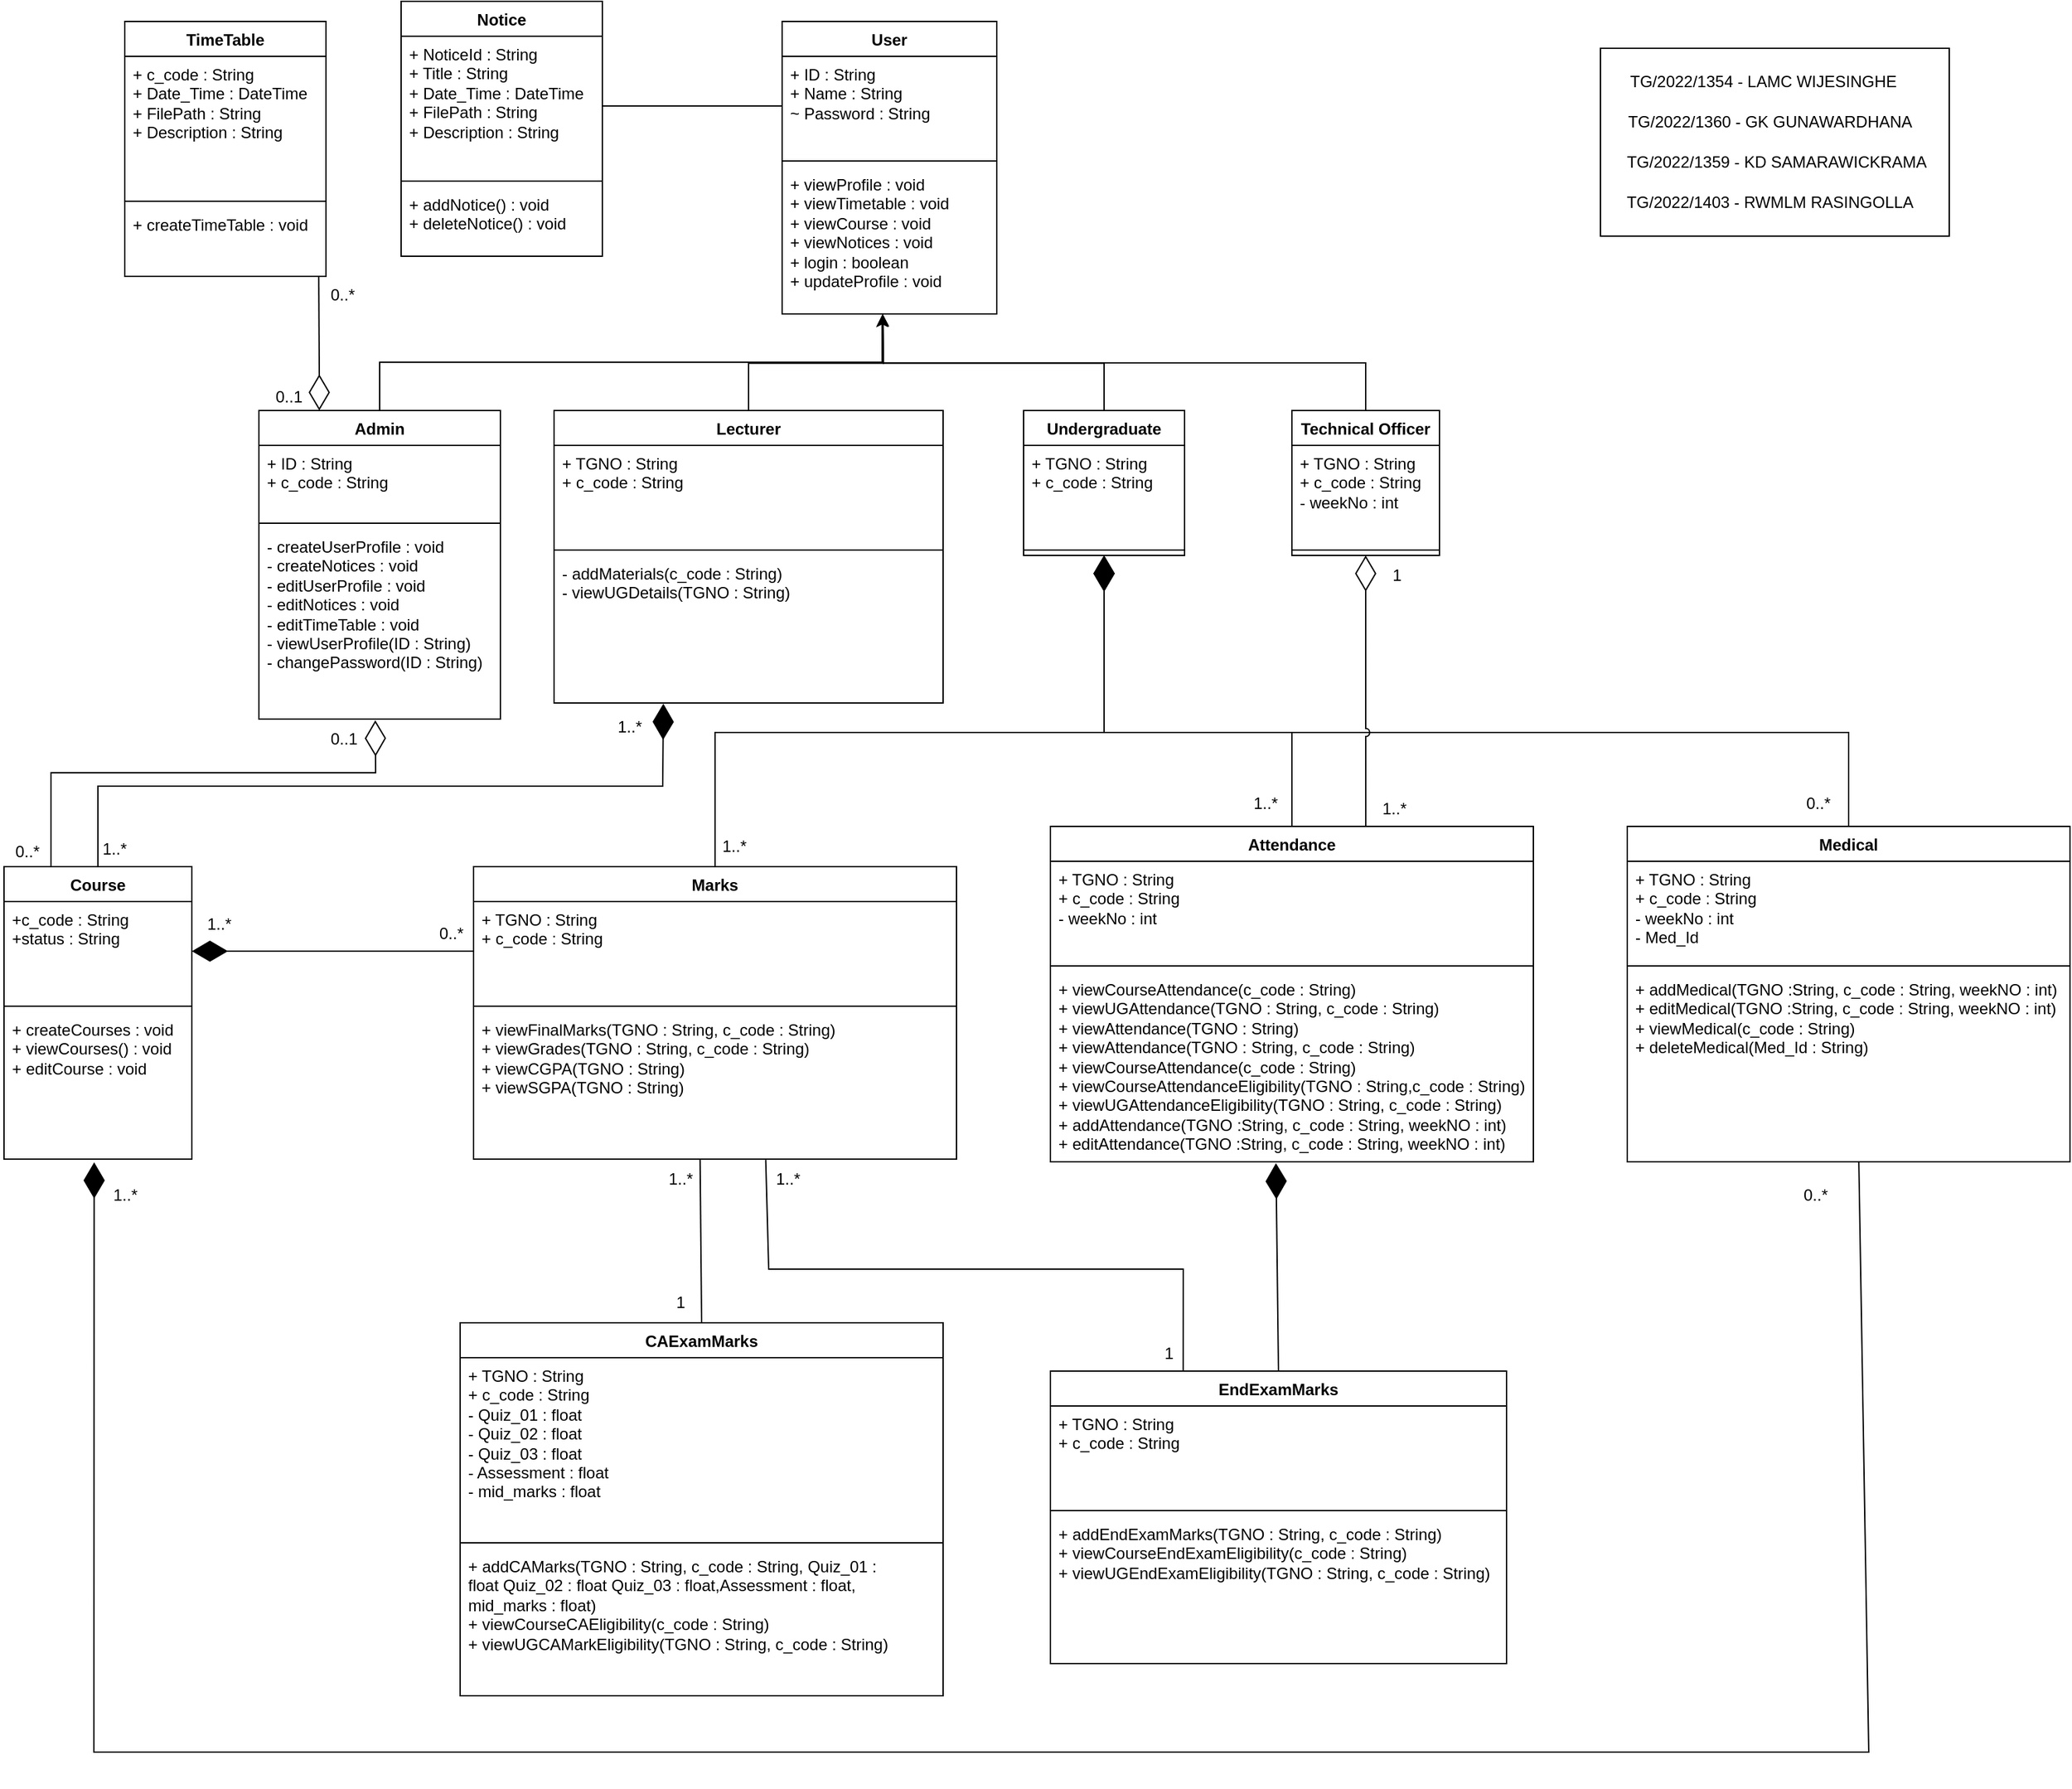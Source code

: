 <mxfile version="26.1.1">
  <diagram name="Page-1" id="x5zpQDoYuSoOzYtlfWMs">
    <mxGraphModel dx="3170" dy="2478" grid="1" gridSize="10" guides="1" tooltips="1" connect="1" arrows="1" fold="1" page="1" pageScale="1" pageWidth="850" pageHeight="1100" math="0" shadow="0">
      <root>
        <mxCell id="0" />
        <mxCell id="1" parent="0" />
        <mxCell id="-zvJJI0u3e5CJdbClVFZ-1" value="User" style="swimlane;fontStyle=1;align=center;verticalAlign=top;childLayout=stackLayout;horizontal=1;startSize=26;horizontalStack=0;resizeParent=1;resizeParentMax=0;resizeLast=0;collapsible=1;marginBottom=0;whiteSpace=wrap;html=1;" parent="1" vertex="1">
          <mxGeometry x="650" y="-10" width="160" height="218" as="geometry" />
        </mxCell>
        <mxCell id="-zvJJI0u3e5CJdbClVFZ-2" value="+ ID : String&lt;br&gt;+ Name : String&lt;div&gt;~ Password : String&lt;/div&gt;" style="text;strokeColor=none;fillColor=none;align=left;verticalAlign=top;spacingLeft=4;spacingRight=4;overflow=hidden;rotatable=0;points=[[0,0.5],[1,0.5]];portConstraint=eastwest;whiteSpace=wrap;html=1;" parent="-zvJJI0u3e5CJdbClVFZ-1" vertex="1">
          <mxGeometry y="26" width="160" height="74" as="geometry" />
        </mxCell>
        <mxCell id="-zvJJI0u3e5CJdbClVFZ-3" value="" style="line;strokeWidth=1;fillColor=none;align=left;verticalAlign=middle;spacingTop=-1;spacingLeft=3;spacingRight=3;rotatable=0;labelPosition=right;points=[];portConstraint=eastwest;strokeColor=inherit;" parent="-zvJJI0u3e5CJdbClVFZ-1" vertex="1">
          <mxGeometry y="100" width="160" height="8" as="geometry" />
        </mxCell>
        <mxCell id="-zvJJI0u3e5CJdbClVFZ-4" value="+ viewProfile : void&lt;div&gt;+ viewTimetable : void&lt;/div&gt;&lt;div&gt;+ viewCourse : void&lt;/div&gt;&lt;div&gt;+ viewNotices : void&lt;/div&gt;&lt;div&gt;+ login : boolean&lt;/div&gt;&lt;div&gt;+&amp;nbsp;&lt;span style=&quot;background-color: transparent; color: light-dark(rgb(0, 0, 0), rgb(255, 255, 255));&quot;&gt;updateProfile : void&lt;/span&gt;&lt;/div&gt;" style="text;strokeColor=none;fillColor=none;align=left;verticalAlign=top;spacingLeft=4;spacingRight=4;overflow=hidden;rotatable=0;points=[[0,0.5],[1,0.5]];portConstraint=eastwest;whiteSpace=wrap;html=1;" parent="-zvJJI0u3e5CJdbClVFZ-1" vertex="1">
          <mxGeometry y="108" width="160" height="110" as="geometry" />
        </mxCell>
        <mxCell id="-zvJJI0u3e5CJdbClVFZ-5" value="Lecturer" style="swimlane;fontStyle=1;align=center;verticalAlign=top;childLayout=stackLayout;horizontal=1;startSize=26;horizontalStack=0;resizeParent=1;resizeParentMax=0;resizeLast=0;collapsible=1;marginBottom=0;whiteSpace=wrap;html=1;" parent="1" vertex="1">
          <mxGeometry x="480" y="280" width="290" height="218" as="geometry">
            <mxRectangle x="520" y="280" width="80" height="30" as="alternateBounds" />
          </mxGeometry>
        </mxCell>
        <mxCell id="-zvJJI0u3e5CJdbClVFZ-6" value="+ TGNO : String&lt;div&gt;+ c_code : String&lt;/div&gt;" style="text;strokeColor=none;fillColor=none;align=left;verticalAlign=top;spacingLeft=4;spacingRight=4;overflow=hidden;rotatable=0;points=[[0,0.5],[1,0.5]];portConstraint=eastwest;whiteSpace=wrap;html=1;" parent="-zvJJI0u3e5CJdbClVFZ-5" vertex="1">
          <mxGeometry y="26" width="290" height="74" as="geometry" />
        </mxCell>
        <mxCell id="-zvJJI0u3e5CJdbClVFZ-7" value="" style="line;strokeWidth=1;fillColor=none;align=left;verticalAlign=middle;spacingTop=-1;spacingLeft=3;spacingRight=3;rotatable=0;labelPosition=right;points=[];portConstraint=eastwest;strokeColor=inherit;" parent="-zvJJI0u3e5CJdbClVFZ-5" vertex="1">
          <mxGeometry y="100" width="290" height="8" as="geometry" />
        </mxCell>
        <mxCell id="-zvJJI0u3e5CJdbClVFZ-8" value="&lt;div&gt;- addMaterials(c_code : String)&lt;/div&gt;&lt;div&gt;- viewUGDetails(TGNO : String)&lt;/div&gt;" style="text;strokeColor=none;fillColor=none;align=left;verticalAlign=top;spacingLeft=4;spacingRight=4;overflow=hidden;rotatable=0;points=[[0,0.5],[1,0.5]];portConstraint=eastwest;whiteSpace=wrap;html=1;" parent="-zvJJI0u3e5CJdbClVFZ-5" vertex="1">
          <mxGeometry y="108" width="290" height="110" as="geometry" />
        </mxCell>
        <mxCell id="-zvJJI0u3e5CJdbClVFZ-13" value="Admin" style="swimlane;fontStyle=1;align=center;verticalAlign=top;childLayout=stackLayout;horizontal=1;startSize=26;horizontalStack=0;resizeParent=1;resizeParentMax=0;resizeLast=0;collapsible=1;marginBottom=0;whiteSpace=wrap;html=1;" parent="1" vertex="1">
          <mxGeometry x="260" y="280" width="180" height="230" as="geometry" />
        </mxCell>
        <mxCell id="-zvJJI0u3e5CJdbClVFZ-14" value="+ ID : String&lt;div&gt;+ c_code : String&lt;/div&gt;" style="text;strokeColor=none;fillColor=none;align=left;verticalAlign=top;spacingLeft=4;spacingRight=4;overflow=hidden;rotatable=0;points=[[0,0.5],[1,0.5]];portConstraint=eastwest;whiteSpace=wrap;html=1;" parent="-zvJJI0u3e5CJdbClVFZ-13" vertex="1">
          <mxGeometry y="26" width="180" height="54" as="geometry" />
        </mxCell>
        <mxCell id="-zvJJI0u3e5CJdbClVFZ-15" value="" style="line;strokeWidth=1;fillColor=none;align=left;verticalAlign=middle;spacingTop=-1;spacingLeft=3;spacingRight=3;rotatable=0;labelPosition=right;points=[];portConstraint=eastwest;strokeColor=inherit;" parent="-zvJJI0u3e5CJdbClVFZ-13" vertex="1">
          <mxGeometry y="80" width="180" height="8" as="geometry" />
        </mxCell>
        <mxCell id="-zvJJI0u3e5CJdbClVFZ-16" value="- createUserProfile : void&lt;div&gt;- createNotices : void&lt;/div&gt;&lt;div&gt;- editUserProfile : void&lt;/div&gt;&lt;div&gt;- editNotices : void&lt;/div&gt;&lt;div&gt;- editTimeTable : void&lt;/div&gt;&lt;div&gt;- viewUserProfile(ID : String)&lt;/div&gt;&lt;div&gt;- changePassword(ID : String)&lt;/div&gt;" style="text;strokeColor=none;fillColor=none;align=left;verticalAlign=top;spacingLeft=4;spacingRight=4;overflow=hidden;rotatable=0;points=[[0,0.5],[1,0.5]];portConstraint=eastwest;whiteSpace=wrap;html=1;" parent="-zvJJI0u3e5CJdbClVFZ-13" vertex="1">
          <mxGeometry y="88" width="180" height="142" as="geometry" />
        </mxCell>
        <mxCell id="-zvJJI0u3e5CJdbClVFZ-18" value="Undergraduate" style="swimlane;fontStyle=1;align=center;verticalAlign=top;childLayout=stackLayout;horizontal=1;startSize=26;horizontalStack=0;resizeParent=1;resizeParentMax=0;resizeLast=0;collapsible=1;marginBottom=0;whiteSpace=wrap;html=1;" parent="1" vertex="1">
          <mxGeometry x="830" y="280" width="120" height="108" as="geometry">
            <mxRectangle x="520" y="280" width="80" height="30" as="alternateBounds" />
          </mxGeometry>
        </mxCell>
        <mxCell id="-zvJJI0u3e5CJdbClVFZ-19" value="+ TGNO : String&lt;div&gt;+ c_code : String&lt;/div&gt;" style="text;strokeColor=none;fillColor=none;align=left;verticalAlign=top;spacingLeft=4;spacingRight=4;overflow=hidden;rotatable=0;points=[[0,0.5],[1,0.5]];portConstraint=eastwest;whiteSpace=wrap;html=1;" parent="-zvJJI0u3e5CJdbClVFZ-18" vertex="1">
          <mxGeometry y="26" width="120" height="74" as="geometry" />
        </mxCell>
        <mxCell id="-zvJJI0u3e5CJdbClVFZ-20" value="" style="line;strokeWidth=1;fillColor=none;align=left;verticalAlign=middle;spacingTop=-1;spacingLeft=3;spacingRight=3;rotatable=0;labelPosition=right;points=[];portConstraint=eastwest;strokeColor=inherit;" parent="-zvJJI0u3e5CJdbClVFZ-18" vertex="1">
          <mxGeometry y="100" width="120" height="8" as="geometry" />
        </mxCell>
        <mxCell id="-zvJJI0u3e5CJdbClVFZ-22" value="Technical Officer" style="swimlane;fontStyle=1;align=center;verticalAlign=top;childLayout=stackLayout;horizontal=1;startSize=26;horizontalStack=0;resizeParent=1;resizeParentMax=0;resizeLast=0;collapsible=1;marginBottom=0;whiteSpace=wrap;html=1;" parent="1" vertex="1">
          <mxGeometry x="1030" y="280" width="110" height="108" as="geometry">
            <mxRectangle x="520" y="280" width="80" height="30" as="alternateBounds" />
          </mxGeometry>
        </mxCell>
        <mxCell id="-zvJJI0u3e5CJdbClVFZ-23" value="+ TGNO : String&lt;div&gt;+ c_code : String&lt;/div&gt;&lt;div&gt;- weekNo : int&lt;/div&gt;" style="text;strokeColor=none;fillColor=none;align=left;verticalAlign=top;spacingLeft=4;spacingRight=4;overflow=hidden;rotatable=0;points=[[0,0.5],[1,0.5]];portConstraint=eastwest;whiteSpace=wrap;html=1;" parent="-zvJJI0u3e5CJdbClVFZ-22" vertex="1">
          <mxGeometry y="26" width="110" height="74" as="geometry" />
        </mxCell>
        <mxCell id="-zvJJI0u3e5CJdbClVFZ-24" value="" style="line;strokeWidth=1;fillColor=none;align=left;verticalAlign=middle;spacingTop=-1;spacingLeft=3;spacingRight=3;rotatable=0;labelPosition=right;points=[];portConstraint=eastwest;strokeColor=inherit;" parent="-zvJJI0u3e5CJdbClVFZ-22" vertex="1">
          <mxGeometry y="100" width="110" height="8" as="geometry" />
        </mxCell>
        <mxCell id="-zvJJI0u3e5CJdbClVFZ-26" value="Attendance" style="swimlane;fontStyle=1;align=center;verticalAlign=top;childLayout=stackLayout;horizontal=1;startSize=26;horizontalStack=0;resizeParent=1;resizeParentMax=0;resizeLast=0;collapsible=1;marginBottom=0;whiteSpace=wrap;html=1;" parent="1" vertex="1">
          <mxGeometry x="850" y="590" width="360" height="250" as="geometry" />
        </mxCell>
        <mxCell id="-zvJJI0u3e5CJdbClVFZ-27" value="+ TGNO : String&lt;div&gt;+ c_code : String&lt;br&gt;- weekNo : int&lt;/div&gt;" style="text;strokeColor=none;fillColor=none;align=left;verticalAlign=top;spacingLeft=4;spacingRight=4;overflow=hidden;rotatable=0;points=[[0,0.5],[1,0.5]];portConstraint=eastwest;whiteSpace=wrap;html=1;" parent="-zvJJI0u3e5CJdbClVFZ-26" vertex="1">
          <mxGeometry y="26" width="360" height="74" as="geometry" />
        </mxCell>
        <mxCell id="-zvJJI0u3e5CJdbClVFZ-28" value="" style="line;strokeWidth=1;fillColor=none;align=left;verticalAlign=middle;spacingTop=-1;spacingLeft=3;spacingRight=3;rotatable=0;labelPosition=right;points=[];portConstraint=eastwest;strokeColor=inherit;" parent="-zvJJI0u3e5CJdbClVFZ-26" vertex="1">
          <mxGeometry y="100" width="360" height="8" as="geometry" />
        </mxCell>
        <mxCell id="-zvJJI0u3e5CJdbClVFZ-29" value="+ viewCourseAttendance(c_code : String)&lt;div&gt;+ viewUGAttendance(TGNO : String, c_code : String)&lt;/div&gt;&lt;div&gt;+ viewAttendance(TGNO : String)&lt;/div&gt;&lt;div&gt;+ viewAttendance(TGNO : String, c_code : String)&lt;/div&gt;&lt;div&gt;+ viewCourseAttendance(c_code : String)&lt;/div&gt;&lt;div&gt;+ viewCourseAttendanceEligibility(TGNO : String,c_code : String)&lt;/div&gt;&lt;div&gt;+ viewUGAttendanceEligibility(TGNO : String, c_code : String)&lt;div&gt;+ addAttendance(TGNO :String, c_code : String, weekNO : int)&lt;/div&gt;&lt;div&gt;+ editAttendance(TGNO :String, c_code : String, weekNO : int)&lt;/div&gt;&lt;/div&gt;" style="text;strokeColor=none;fillColor=none;align=left;verticalAlign=top;spacingLeft=4;spacingRight=4;overflow=hidden;rotatable=0;points=[[0,0.5],[1,0.5]];portConstraint=eastwest;whiteSpace=wrap;html=1;" parent="-zvJJI0u3e5CJdbClVFZ-26" vertex="1">
          <mxGeometry y="108" width="360" height="142" as="geometry" />
        </mxCell>
        <mxCell id="-zvJJI0u3e5CJdbClVFZ-30" value="Marks" style="swimlane;fontStyle=1;align=center;verticalAlign=top;childLayout=stackLayout;horizontal=1;startSize=26;horizontalStack=0;resizeParent=1;resizeParentMax=0;resizeLast=0;collapsible=1;marginBottom=0;whiteSpace=wrap;html=1;" parent="1" vertex="1">
          <mxGeometry x="420" y="620" width="360" height="218" as="geometry" />
        </mxCell>
        <mxCell id="-zvJJI0u3e5CJdbClVFZ-31" value="+ TGNO : String&lt;div&gt;+ c_code : String&lt;/div&gt;" style="text;strokeColor=none;fillColor=none;align=left;verticalAlign=top;spacingLeft=4;spacingRight=4;overflow=hidden;rotatable=0;points=[[0,0.5],[1,0.5]];portConstraint=eastwest;whiteSpace=wrap;html=1;" parent="-zvJJI0u3e5CJdbClVFZ-30" vertex="1">
          <mxGeometry y="26" width="360" height="74" as="geometry" />
        </mxCell>
        <mxCell id="-zvJJI0u3e5CJdbClVFZ-32" value="" style="line;strokeWidth=1;fillColor=none;align=left;verticalAlign=middle;spacingTop=-1;spacingLeft=3;spacingRight=3;rotatable=0;labelPosition=right;points=[];portConstraint=eastwest;strokeColor=inherit;" parent="-zvJJI0u3e5CJdbClVFZ-30" vertex="1">
          <mxGeometry y="100" width="360" height="8" as="geometry" />
        </mxCell>
        <mxCell id="-zvJJI0u3e5CJdbClVFZ-33" value="+ viewFinalMarks(TGNO : String, c_code : String)&lt;br&gt;+ viewGrades(TGNO : String, c_code : String)&lt;div&gt;+ viewCGPA(&lt;span style=&quot;background-color: transparent; color: light-dark(rgb(0, 0, 0), rgb(255, 255, 255));&quot;&gt;TGNO : String&lt;/span&gt;&lt;span style=&quot;background-color: transparent; color: light-dark(rgb(0, 0, 0), rgb(255, 255, 255));&quot;&gt;)&lt;/span&gt;&lt;/div&gt;&lt;div&gt;+ viewSGPA(&lt;span style=&quot;background-color: transparent; color: light-dark(rgb(0, 0, 0), rgb(255, 255, 255));&quot;&gt;TGNO : String&lt;/span&gt;&lt;span style=&quot;background-color: transparent; color: light-dark(rgb(0, 0, 0), rgb(255, 255, 255));&quot;&gt;)&lt;/span&gt;&lt;/div&gt;" style="text;strokeColor=none;fillColor=none;align=left;verticalAlign=top;spacingLeft=4;spacingRight=4;overflow=hidden;rotatable=0;points=[[0,0.5],[1,0.5]];portConstraint=eastwest;whiteSpace=wrap;html=1;" parent="-zvJJI0u3e5CJdbClVFZ-30" vertex="1">
          <mxGeometry y="108" width="360" height="110" as="geometry" />
        </mxCell>
        <mxCell id="-zvJJI0u3e5CJdbClVFZ-34" value="Course" style="swimlane;fontStyle=1;align=center;verticalAlign=top;childLayout=stackLayout;horizontal=1;startSize=26;horizontalStack=0;resizeParent=1;resizeParentMax=0;resizeLast=0;collapsible=1;marginBottom=0;whiteSpace=wrap;html=1;" parent="1" vertex="1">
          <mxGeometry x="70" y="620" width="140" height="218" as="geometry" />
        </mxCell>
        <mxCell id="-zvJJI0u3e5CJdbClVFZ-35" value="+c_code : String&lt;div&gt;+status : String&lt;/div&gt;" style="text;strokeColor=none;fillColor=none;align=left;verticalAlign=top;spacingLeft=4;spacingRight=4;overflow=hidden;rotatable=0;points=[[0,0.5],[1,0.5]];portConstraint=eastwest;whiteSpace=wrap;html=1;" parent="-zvJJI0u3e5CJdbClVFZ-34" vertex="1">
          <mxGeometry y="26" width="140" height="74" as="geometry" />
        </mxCell>
        <mxCell id="-zvJJI0u3e5CJdbClVFZ-36" value="" style="line;strokeWidth=1;fillColor=none;align=left;verticalAlign=middle;spacingTop=-1;spacingLeft=3;spacingRight=3;rotatable=0;labelPosition=right;points=[];portConstraint=eastwest;strokeColor=inherit;" parent="-zvJJI0u3e5CJdbClVFZ-34" vertex="1">
          <mxGeometry y="100" width="140" height="8" as="geometry" />
        </mxCell>
        <mxCell id="-zvJJI0u3e5CJdbClVFZ-37" value="+ createCourses : void&lt;br&gt;+ viewCourses() : void&lt;div&gt;+ editCourse : void&lt;/div&gt;" style="text;strokeColor=none;fillColor=none;align=left;verticalAlign=top;spacingLeft=4;spacingRight=4;overflow=hidden;rotatable=0;points=[[0,0.5],[1,0.5]];portConstraint=eastwest;whiteSpace=wrap;html=1;" parent="-zvJJI0u3e5CJdbClVFZ-34" vertex="1">
          <mxGeometry y="108" width="140" height="110" as="geometry" />
        </mxCell>
        <mxCell id="qeKuZ22pvRdagsNJLJg8-2" value="Medical" style="swimlane;fontStyle=1;align=center;verticalAlign=top;childLayout=stackLayout;horizontal=1;startSize=26;horizontalStack=0;resizeParent=1;resizeParentMax=0;resizeLast=0;collapsible=1;marginBottom=0;whiteSpace=wrap;html=1;" parent="1" vertex="1">
          <mxGeometry x="1280" y="590" width="330" height="250" as="geometry" />
        </mxCell>
        <mxCell id="qeKuZ22pvRdagsNJLJg8-3" value="+ TGNO : String&lt;div&gt;+ c_code : String&lt;/div&gt;&lt;div&gt;- weekNo : int&lt;br&gt;- Med_Id&lt;/div&gt;" style="text;strokeColor=none;fillColor=none;align=left;verticalAlign=top;spacingLeft=4;spacingRight=4;overflow=hidden;rotatable=0;points=[[0,0.5],[1,0.5]];portConstraint=eastwest;whiteSpace=wrap;html=1;" parent="qeKuZ22pvRdagsNJLJg8-2" vertex="1">
          <mxGeometry y="26" width="330" height="74" as="geometry" />
        </mxCell>
        <mxCell id="qeKuZ22pvRdagsNJLJg8-4" value="" style="line;strokeWidth=1;fillColor=none;align=left;verticalAlign=middle;spacingTop=-1;spacingLeft=3;spacingRight=3;rotatable=0;labelPosition=right;points=[];portConstraint=eastwest;strokeColor=inherit;" parent="qeKuZ22pvRdagsNJLJg8-2" vertex="1">
          <mxGeometry y="100" width="330" height="8" as="geometry" />
        </mxCell>
        <mxCell id="qeKuZ22pvRdagsNJLJg8-5" value="+ addMedical(TGNO :String, c_code : String, weekNO : int)&lt;div&gt;+ editMedical(TGNO :String, c_code : String, weekNO : int)&lt;br&gt;+ viewMedical(c_code : String)&lt;br&gt;+ deleteMedical(Med_Id : String)&lt;/div&gt;" style="text;strokeColor=none;fillColor=none;align=left;verticalAlign=top;spacingLeft=4;spacingRight=4;overflow=hidden;rotatable=0;points=[[0,0.5],[1,0.5]];portConstraint=eastwest;whiteSpace=wrap;html=1;" parent="qeKuZ22pvRdagsNJLJg8-2" vertex="1">
          <mxGeometry y="108" width="330" height="142" as="geometry" />
        </mxCell>
        <mxCell id="qeKuZ22pvRdagsNJLJg8-6" value="EndExamMarks" style="swimlane;fontStyle=1;align=center;verticalAlign=top;childLayout=stackLayout;horizontal=1;startSize=26;horizontalStack=0;resizeParent=1;resizeParentMax=0;resizeLast=0;collapsible=1;marginBottom=0;whiteSpace=wrap;html=1;" parent="1" vertex="1">
          <mxGeometry x="850" y="996" width="340" height="218" as="geometry" />
        </mxCell>
        <mxCell id="qeKuZ22pvRdagsNJLJg8-7" value="+ TGNO : String&lt;div&gt;+ c_code : String&lt;/div&gt;" style="text;strokeColor=none;fillColor=none;align=left;verticalAlign=top;spacingLeft=4;spacingRight=4;overflow=hidden;rotatable=0;points=[[0,0.5],[1,0.5]];portConstraint=eastwest;whiteSpace=wrap;html=1;" parent="qeKuZ22pvRdagsNJLJg8-6" vertex="1">
          <mxGeometry y="26" width="340" height="74" as="geometry" />
        </mxCell>
        <mxCell id="qeKuZ22pvRdagsNJLJg8-8" value="" style="line;strokeWidth=1;fillColor=none;align=left;verticalAlign=middle;spacingTop=-1;spacingLeft=3;spacingRight=3;rotatable=0;labelPosition=right;points=[];portConstraint=eastwest;strokeColor=inherit;" parent="qeKuZ22pvRdagsNJLJg8-6" vertex="1">
          <mxGeometry y="100" width="340" height="8" as="geometry" />
        </mxCell>
        <mxCell id="qeKuZ22pvRdagsNJLJg8-9" value="&lt;div&gt;+ addEndExamMarks(TGNO : String, c_code : String)&lt;/div&gt;&lt;div&gt;&lt;div&gt;+ viewCourseEndExamEligibility(c_code : String)&lt;/div&gt;&lt;div&gt;+ viewUGEndExamEligibility(TGNO : String, c_code : String)&lt;/div&gt;&lt;/div&gt;" style="text;strokeColor=none;fillColor=none;align=left;verticalAlign=top;spacingLeft=4;spacingRight=4;overflow=hidden;rotatable=0;points=[[0,0.5],[1,0.5]];portConstraint=eastwest;whiteSpace=wrap;html=1;" parent="qeKuZ22pvRdagsNJLJg8-6" vertex="1">
          <mxGeometry y="108" width="340" height="110" as="geometry" />
        </mxCell>
        <mxCell id="qeKuZ22pvRdagsNJLJg8-10" value="CAExamMarks" style="swimlane;fontStyle=1;align=center;verticalAlign=top;childLayout=stackLayout;horizontal=1;startSize=26;horizontalStack=0;resizeParent=1;resizeParentMax=0;resizeLast=0;collapsible=1;marginBottom=0;whiteSpace=wrap;html=1;" parent="1" vertex="1">
          <mxGeometry x="410" y="960" width="360" height="278" as="geometry" />
        </mxCell>
        <mxCell id="qeKuZ22pvRdagsNJLJg8-11" value="+ TGNO : String&lt;div&gt;+ c_code : String&lt;/div&gt;&lt;div&gt;- Quiz_01 : float&lt;/div&gt;&lt;div&gt;- Quiz_02 : float&lt;/div&gt;&lt;div&gt;- Quiz_03 : float&lt;/div&gt;&lt;div&gt;- Assessment : float&lt;/div&gt;&lt;div&gt;- mid_marks : float&amp;nbsp;&lt;/div&gt;" style="text;strokeColor=none;fillColor=none;align=left;verticalAlign=top;spacingLeft=4;spacingRight=4;overflow=hidden;rotatable=0;points=[[0,0.5],[1,0.5]];portConstraint=eastwest;whiteSpace=wrap;html=1;" parent="qeKuZ22pvRdagsNJLJg8-10" vertex="1">
          <mxGeometry y="26" width="360" height="134" as="geometry" />
        </mxCell>
        <mxCell id="qeKuZ22pvRdagsNJLJg8-12" value="" style="line;strokeWidth=1;fillColor=none;align=left;verticalAlign=middle;spacingTop=-1;spacingLeft=3;spacingRight=3;rotatable=0;labelPosition=right;points=[];portConstraint=eastwest;strokeColor=inherit;" parent="qeKuZ22pvRdagsNJLJg8-10" vertex="1">
          <mxGeometry y="160" width="360" height="8" as="geometry" />
        </mxCell>
        <mxCell id="qeKuZ22pvRdagsNJLJg8-13" value="+ addCAMarks(TGNO : String, c_code : String, Quiz_01 :&amp;nbsp; float&amp;nbsp;Quiz_02 : float&amp;nbsp;Quiz_03 : float,Assessment : float, mid_marks : float)&lt;div&gt;+ viewCourseCAEligibility(c_code : String)&lt;/div&gt;&lt;div&gt;+ viewUGCAMarkEligibility(TGNO : String, c_code : String)&lt;/div&gt;" style="text;strokeColor=none;fillColor=none;align=left;verticalAlign=top;spacingLeft=4;spacingRight=4;overflow=hidden;rotatable=0;points=[[0,0.5],[1,0.5]];portConstraint=eastwest;whiteSpace=wrap;html=1;" parent="qeKuZ22pvRdagsNJLJg8-10" vertex="1">
          <mxGeometry y="168" width="360" height="110" as="geometry" />
        </mxCell>
        <mxCell id="qeKuZ22pvRdagsNJLJg8-18" value="Notice" style="swimlane;fontStyle=1;align=center;verticalAlign=top;childLayout=stackLayout;horizontal=1;startSize=26;horizontalStack=0;resizeParent=1;resizeParentMax=0;resizeLast=0;collapsible=1;marginBottom=0;whiteSpace=wrap;html=1;" parent="1" vertex="1">
          <mxGeometry x="366" y="-25" width="150" height="190" as="geometry" />
        </mxCell>
        <mxCell id="qeKuZ22pvRdagsNJLJg8-19" value="+ NoticeId : String&lt;div&gt;+ Title : String&lt;/div&gt;&lt;div&gt;+ Date_Time : DateTime&amp;nbsp;&lt;/div&gt;&lt;div&gt;+ FilePath : String&lt;/div&gt;&lt;div&gt;+ Description : String&lt;/div&gt;" style="text;strokeColor=none;fillColor=none;align=left;verticalAlign=top;spacingLeft=4;spacingRight=4;overflow=hidden;rotatable=0;points=[[0,0.5],[1,0.5]];portConstraint=eastwest;whiteSpace=wrap;html=1;" parent="qeKuZ22pvRdagsNJLJg8-18" vertex="1">
          <mxGeometry y="26" width="150" height="104" as="geometry" />
        </mxCell>
        <mxCell id="qeKuZ22pvRdagsNJLJg8-20" value="" style="line;strokeWidth=1;fillColor=none;align=left;verticalAlign=middle;spacingTop=-1;spacingLeft=3;spacingRight=3;rotatable=0;labelPosition=right;points=[];portConstraint=eastwest;strokeColor=inherit;" parent="qeKuZ22pvRdagsNJLJg8-18" vertex="1">
          <mxGeometry y="130" width="150" height="8" as="geometry" />
        </mxCell>
        <mxCell id="qeKuZ22pvRdagsNJLJg8-21" value="+ addNotice() : void&lt;div&gt;+ deleteNotice() : void&lt;/div&gt;" style="text;strokeColor=none;fillColor=none;align=left;verticalAlign=top;spacingLeft=4;spacingRight=4;overflow=hidden;rotatable=0;points=[[0,0.5],[1,0.5]];portConstraint=eastwest;whiteSpace=wrap;html=1;" parent="qeKuZ22pvRdagsNJLJg8-18" vertex="1">
          <mxGeometry y="138" width="150" height="52" as="geometry" />
        </mxCell>
        <mxCell id="qeKuZ22pvRdagsNJLJg8-22" style="edgeStyle=orthogonalEdgeStyle;rounded=0;orthogonalLoop=1;jettySize=auto;html=1;entryX=0.466;entryY=1.007;entryDx=0;entryDy=0;entryPerimeter=0;" parent="1" source="-zvJJI0u3e5CJdbClVFZ-13" target="-zvJJI0u3e5CJdbClVFZ-4" edge="1">
          <mxGeometry relative="1" as="geometry" />
        </mxCell>
        <mxCell id="qeKuZ22pvRdagsNJLJg8-24" style="edgeStyle=orthogonalEdgeStyle;rounded=0;orthogonalLoop=1;jettySize=auto;html=1;entryX=0.466;entryY=1.007;entryDx=0;entryDy=0;entryPerimeter=0;exitX=0.5;exitY=0;exitDx=0;exitDy=0;" parent="1" source="-zvJJI0u3e5CJdbClVFZ-5" edge="1">
          <mxGeometry relative="1" as="geometry">
            <mxPoint x="350" y="279.5" as="sourcePoint" />
            <mxPoint x="725" y="208.5" as="targetPoint" />
          </mxGeometry>
        </mxCell>
        <mxCell id="qeKuZ22pvRdagsNJLJg8-25" style="edgeStyle=orthogonalEdgeStyle;rounded=0;orthogonalLoop=1;jettySize=auto;html=1;entryX=0.466;entryY=1.007;entryDx=0;entryDy=0;entryPerimeter=0;exitX=0.5;exitY=0;exitDx=0;exitDy=0;" parent="1" source="-zvJJI0u3e5CJdbClVFZ-18" edge="1">
          <mxGeometry relative="1" as="geometry">
            <mxPoint x="350" y="279.5" as="sourcePoint" />
            <mxPoint x="725" y="208.5" as="targetPoint" />
          </mxGeometry>
        </mxCell>
        <mxCell id="qeKuZ22pvRdagsNJLJg8-27" style="edgeStyle=orthogonalEdgeStyle;rounded=0;orthogonalLoop=1;jettySize=auto;html=1;entryX=0.466;entryY=1.007;entryDx=0;entryDy=0;entryPerimeter=0;exitX=0.5;exitY=0;exitDx=0;exitDy=0;" parent="1" source="-zvJJI0u3e5CJdbClVFZ-22" edge="1">
          <mxGeometry relative="1" as="geometry">
            <mxPoint x="890" y="279.5" as="sourcePoint" />
            <mxPoint x="725" y="208" as="targetPoint" />
          </mxGeometry>
        </mxCell>
        <mxCell id="qeKuZ22pvRdagsNJLJg8-37" value="" style="endArrow=diamondThin;endFill=1;endSize=24;html=1;rounded=0;entryX=0.5;entryY=1;entryDx=0;entryDy=0;exitX=0.5;exitY=0;exitDx=0;exitDy=0;" parent="1" source="-zvJJI0u3e5CJdbClVFZ-26" target="-zvJJI0u3e5CJdbClVFZ-18" edge="1">
          <mxGeometry width="160" relative="1" as="geometry">
            <mxPoint x="880" y="470" as="sourcePoint" />
            <mxPoint x="1040" y="470" as="targetPoint" />
            <Array as="points">
              <mxPoint x="1030" y="520" />
              <mxPoint x="890" y="520" />
            </Array>
          </mxGeometry>
        </mxCell>
        <mxCell id="qeKuZ22pvRdagsNJLJg8-38" value="" style="endArrow=diamondThin;endFill=1;endSize=24;html=1;rounded=0;entryX=0.5;entryY=1;entryDx=0;entryDy=0;exitX=0.5;exitY=0;exitDx=0;exitDy=0;" parent="1" source="-zvJJI0u3e5CJdbClVFZ-30" edge="1">
          <mxGeometry width="160" relative="1" as="geometry">
            <mxPoint x="1030" y="590" as="sourcePoint" />
            <mxPoint x="890" y="388" as="targetPoint" />
            <Array as="points">
              <mxPoint x="600" y="520" />
              <mxPoint x="890" y="520" />
            </Array>
          </mxGeometry>
        </mxCell>
        <mxCell id="qeKuZ22pvRdagsNJLJg8-39" value="" style="endArrow=diamondThin;endFill=1;endSize=24;html=1;rounded=0;entryX=0.5;entryY=1;entryDx=0;entryDy=0;exitX=0.5;exitY=0;exitDx=0;exitDy=0;" parent="1" source="qeKuZ22pvRdagsNJLJg8-2" edge="1">
          <mxGeometry width="160" relative="1" as="geometry">
            <mxPoint x="1030" y="590" as="sourcePoint" />
            <mxPoint x="890" y="388" as="targetPoint" />
            <Array as="points">
              <mxPoint x="1445" y="520" />
              <mxPoint x="890" y="520" />
            </Array>
          </mxGeometry>
        </mxCell>
        <mxCell id="qeKuZ22pvRdagsNJLJg8-41" value="" style="endArrow=diamondThin;endFill=0;endSize=24;html=1;rounded=0;entryX=0.5;entryY=1;entryDx=0;entryDy=0;exitX=0.653;exitY=-0.001;exitDx=0;exitDy=0;exitPerimeter=0;jumpStyle=arc;" parent="1" source="-zvJJI0u3e5CJdbClVFZ-26" target="-zvJJI0u3e5CJdbClVFZ-22" edge="1">
          <mxGeometry width="160" relative="1" as="geometry">
            <mxPoint x="1110" y="470" as="sourcePoint" />
            <mxPoint x="1270" y="470" as="targetPoint" />
          </mxGeometry>
        </mxCell>
        <mxCell id="qeKuZ22pvRdagsNJLJg8-42" value="" style="endArrow=diamondThin;endFill=1;endSize=24;html=1;rounded=0;entryX=0.281;entryY=1.005;entryDx=0;entryDy=0;entryPerimeter=0;exitX=0.5;exitY=0;exitDx=0;exitDy=0;" parent="1" source="-zvJJI0u3e5CJdbClVFZ-34" target="-zvJJI0u3e5CJdbClVFZ-8" edge="1">
          <mxGeometry width="160" relative="1" as="geometry">
            <mxPoint x="560" y="580" as="sourcePoint" />
            <mxPoint x="564" y="510" as="targetPoint" />
            <Array as="points">
              <mxPoint x="140" y="560" />
              <mxPoint x="561" y="560" />
            </Array>
          </mxGeometry>
        </mxCell>
        <mxCell id="qeKuZ22pvRdagsNJLJg8-43" value="" style="endArrow=diamondThin;endFill=1;endSize=24;html=1;rounded=0;entryX=1;entryY=0.5;entryDx=0;entryDy=0;exitX=0;exitY=0.5;exitDx=0;exitDy=0;" parent="1" source="-zvJJI0u3e5CJdbClVFZ-31" target="-zvJJI0u3e5CJdbClVFZ-35" edge="1">
          <mxGeometry width="160" relative="1" as="geometry">
            <mxPoint x="280" y="759.5" as="sourcePoint" />
            <mxPoint x="280" y="698.5" as="targetPoint" />
            <Array as="points">
              <mxPoint x="330" y="683" />
            </Array>
          </mxGeometry>
        </mxCell>
        <mxCell id="qeKuZ22pvRdagsNJLJg8-47" value="" style="endArrow=none;html=1;rounded=0;entryX=0.469;entryY=0.997;entryDx=0;entryDy=0;entryPerimeter=0;exitX=0.5;exitY=0;exitDx=0;exitDy=0;" parent="1" source="qeKuZ22pvRdagsNJLJg8-10" target="-zvJJI0u3e5CJdbClVFZ-33" edge="1">
          <mxGeometry width="50" height="50" relative="1" as="geometry">
            <mxPoint x="720" y="910" as="sourcePoint" />
            <mxPoint x="600" y="850" as="targetPoint" />
          </mxGeometry>
        </mxCell>
        <mxCell id="qeKuZ22pvRdagsNJLJg8-48" value="" style="endArrow=none;html=1;rounded=0;entryX=0.605;entryY=1.005;entryDx=0;entryDy=0;entryPerimeter=0;exitX=0.5;exitY=0;exitDx=0;exitDy=0;jumpStyle=none;" parent="1" target="-zvJJI0u3e5CJdbClVFZ-33" edge="1">
          <mxGeometry width="50" height="50" relative="1" as="geometry">
            <mxPoint x="948.95" y="996" as="sourcePoint" />
            <mxPoint x="949.95" y="874" as="targetPoint" />
            <Array as="points">
              <mxPoint x="949" y="920" />
              <mxPoint x="640" y="920" />
            </Array>
          </mxGeometry>
        </mxCell>
        <mxCell id="qeKuZ22pvRdagsNJLJg8-49" value="" style="endArrow=diamondThin;endFill=1;endSize=24;html=1;rounded=0;entryX=0.467;entryY=1.007;entryDx=0;entryDy=0;entryPerimeter=0;exitX=0.5;exitY=0;exitDx=0;exitDy=0;" parent="1" source="qeKuZ22pvRdagsNJLJg8-6" target="-zvJJI0u3e5CJdbClVFZ-29" edge="1">
          <mxGeometry width="160" relative="1" as="geometry">
            <mxPoint x="1020" y="990" as="sourcePoint" />
            <mxPoint x="1230" y="910" as="targetPoint" />
          </mxGeometry>
        </mxCell>
        <mxCell id="qeKuZ22pvRdagsNJLJg8-53" value="1..*" style="text;html=1;align=center;verticalAlign=middle;resizable=0;points=[];autosize=1;strokeColor=none;fillColor=none;" parent="1" vertex="1">
          <mxGeometry x="132" y="592" width="40" height="30" as="geometry" />
        </mxCell>
        <mxCell id="qeKuZ22pvRdagsNJLJg8-54" value="1..*" style="text;html=1;align=center;verticalAlign=middle;resizable=0;points=[];autosize=1;strokeColor=none;fillColor=none;" parent="1" vertex="1">
          <mxGeometry x="516" y="501" width="40" height="30" as="geometry" />
        </mxCell>
        <mxCell id="qeKuZ22pvRdagsNJLJg8-55" value="" style="endArrow=diamondThin;endFill=1;endSize=24;html=1;rounded=0;entryX=0.48;entryY=1.022;entryDx=0;entryDy=0;entryPerimeter=0;exitX=0.523;exitY=0.997;exitDx=0;exitDy=0;exitPerimeter=0;jumpStyle=arc;" parent="1" source="qeKuZ22pvRdagsNJLJg8-5" target="-zvJJI0u3e5CJdbClVFZ-37" edge="1">
          <mxGeometry width="160" relative="1" as="geometry">
            <mxPoint x="1400" y="890" as="sourcePoint" />
            <mxPoint x="160" y="890" as="targetPoint" />
            <Array as="points">
              <mxPoint x="1460" y="1280" />
              <mxPoint x="137" y="1280" />
            </Array>
          </mxGeometry>
        </mxCell>
        <mxCell id="qeKuZ22pvRdagsNJLJg8-56" value="1..*" style="text;html=1;align=center;verticalAlign=middle;resizable=0;points=[];autosize=1;strokeColor=none;fillColor=none;" parent="1" vertex="1">
          <mxGeometry x="140" y="850" width="40" height="30" as="geometry" />
        </mxCell>
        <mxCell id="qeKuZ22pvRdagsNJLJg8-57" value="0..*" style="text;html=1;align=center;verticalAlign=middle;resizable=0;points=[];autosize=1;strokeColor=none;fillColor=none;" parent="1" vertex="1">
          <mxGeometry x="1400" y="850" width="40" height="30" as="geometry" />
        </mxCell>
        <mxCell id="qeKuZ22pvRdagsNJLJg8-58" value="1..*" style="text;html=1;align=center;verticalAlign=middle;resizable=0;points=[];autosize=1;strokeColor=none;fillColor=none;" parent="1" vertex="1">
          <mxGeometry x="210" y="648" width="40" height="30" as="geometry" />
        </mxCell>
        <mxCell id="qeKuZ22pvRdagsNJLJg8-59" value="0..*" style="text;html=1;align=center;verticalAlign=middle;resizable=0;points=[];autosize=1;strokeColor=none;fillColor=none;" parent="1" vertex="1">
          <mxGeometry x="383" y="655" width="40" height="30" as="geometry" />
        </mxCell>
        <mxCell id="qeKuZ22pvRdagsNJLJg8-60" value="1" style="text;html=1;align=center;verticalAlign=middle;resizable=0;points=[];autosize=1;strokeColor=none;fillColor=none;" parent="1" vertex="1">
          <mxGeometry x="559" y="930" width="30" height="30" as="geometry" />
        </mxCell>
        <mxCell id="qeKuZ22pvRdagsNJLJg8-61" value="1" style="text;html=1;align=center;verticalAlign=middle;resizable=0;points=[];autosize=1;strokeColor=none;fillColor=none;" parent="1" vertex="1">
          <mxGeometry x="923" y="968" width="30" height="30" as="geometry" />
        </mxCell>
        <mxCell id="qeKuZ22pvRdagsNJLJg8-62" value="1..*" style="text;html=1;align=center;verticalAlign=middle;resizable=0;points=[];autosize=1;strokeColor=none;fillColor=none;" parent="1" vertex="1">
          <mxGeometry x="554" y="838" width="40" height="30" as="geometry" />
        </mxCell>
        <mxCell id="qeKuZ22pvRdagsNJLJg8-63" value="1..*" style="text;html=1;align=center;verticalAlign=middle;resizable=0;points=[];autosize=1;strokeColor=none;fillColor=none;" parent="1" vertex="1">
          <mxGeometry x="634" y="838" width="40" height="30" as="geometry" />
        </mxCell>
        <mxCell id="qeKuZ22pvRdagsNJLJg8-64" value="1..*" style="text;html=1;align=center;verticalAlign=middle;resizable=0;points=[];autosize=1;strokeColor=none;fillColor=none;" parent="1" vertex="1">
          <mxGeometry x="594" y="590" width="40" height="30" as="geometry" />
        </mxCell>
        <mxCell id="qeKuZ22pvRdagsNJLJg8-65" value="1..*" style="text;html=1;align=center;verticalAlign=middle;resizable=0;points=[];autosize=1;strokeColor=none;fillColor=none;" parent="1" vertex="1">
          <mxGeometry x="990" y="558" width="40" height="30" as="geometry" />
        </mxCell>
        <mxCell id="qeKuZ22pvRdagsNJLJg8-66" value="0..*" style="text;html=1;align=center;verticalAlign=middle;resizable=0;points=[];autosize=1;strokeColor=none;fillColor=none;" parent="1" vertex="1">
          <mxGeometry x="1402" y="558" width="40" height="30" as="geometry" />
        </mxCell>
        <mxCell id="qeKuZ22pvRdagsNJLJg8-67" value="1..*" style="text;html=1;align=center;verticalAlign=middle;resizable=0;points=[];autosize=1;strokeColor=none;fillColor=none;" parent="1" vertex="1">
          <mxGeometry x="1086" y="562" width="40" height="30" as="geometry" />
        </mxCell>
        <mxCell id="qeKuZ22pvRdagsNJLJg8-68" value="1" style="text;html=1;align=center;verticalAlign=middle;resizable=0;points=[];autosize=1;strokeColor=none;fillColor=none;" parent="1" vertex="1">
          <mxGeometry x="1093" y="388" width="30" height="30" as="geometry" />
        </mxCell>
        <mxCell id="KjvbxZW4g6Fe6TRJdptq-1" value="" style="endArrow=diamondThin;endFill=0;endSize=24;html=1;rounded=0;entryX=0.482;entryY=1.006;entryDx=0;entryDy=0;exitX=0.25;exitY=0;exitDx=0;exitDy=0;jumpStyle=arc;entryPerimeter=0;" edge="1" parent="1" source="-zvJJI0u3e5CJdbClVFZ-34" target="-zvJJI0u3e5CJdbClVFZ-16">
          <mxGeometry width="160" relative="1" as="geometry">
            <mxPoint x="80" y="600" as="sourcePoint" />
            <mxPoint x="80" y="398" as="targetPoint" />
            <Array as="points">
              <mxPoint x="105" y="550" />
              <mxPoint x="347" y="550" />
            </Array>
          </mxGeometry>
        </mxCell>
        <mxCell id="KjvbxZW4g6Fe6TRJdptq-2" value="0..*" style="text;html=1;align=center;verticalAlign=middle;resizable=0;points=[];autosize=1;strokeColor=none;fillColor=none;" vertex="1" parent="1">
          <mxGeometry x="67" y="594" width="40" height="30" as="geometry" />
        </mxCell>
        <mxCell id="KjvbxZW4g6Fe6TRJdptq-3" value="0..1" style="text;html=1;align=center;verticalAlign=middle;resizable=0;points=[];autosize=1;strokeColor=none;fillColor=none;" vertex="1" parent="1">
          <mxGeometry x="303" y="510" width="40" height="30" as="geometry" />
        </mxCell>
        <mxCell id="KjvbxZW4g6Fe6TRJdptq-4" value="TimeTable" style="swimlane;fontStyle=1;align=center;verticalAlign=top;childLayout=stackLayout;horizontal=1;startSize=26;horizontalStack=0;resizeParent=1;resizeParentMax=0;resizeLast=0;collapsible=1;marginBottom=0;whiteSpace=wrap;html=1;" vertex="1" parent="1">
          <mxGeometry x="160" y="-10" width="150" height="190" as="geometry" />
        </mxCell>
        <mxCell id="KjvbxZW4g6Fe6TRJdptq-5" value="+ c_code : String&lt;div&gt;+ Date_Time : DateTime&amp;nbsp;&lt;/div&gt;&lt;div&gt;+ FilePath : String&lt;/div&gt;&lt;div&gt;+ Description : String&lt;/div&gt;" style="text;strokeColor=none;fillColor=none;align=left;verticalAlign=top;spacingLeft=4;spacingRight=4;overflow=hidden;rotatable=0;points=[[0,0.5],[1,0.5]];portConstraint=eastwest;whiteSpace=wrap;html=1;" vertex="1" parent="KjvbxZW4g6Fe6TRJdptq-4">
          <mxGeometry y="26" width="150" height="104" as="geometry" />
        </mxCell>
        <mxCell id="KjvbxZW4g6Fe6TRJdptq-6" value="" style="line;strokeWidth=1;fillColor=none;align=left;verticalAlign=middle;spacingTop=-1;spacingLeft=3;spacingRight=3;rotatable=0;labelPosition=right;points=[];portConstraint=eastwest;strokeColor=inherit;" vertex="1" parent="KjvbxZW4g6Fe6TRJdptq-4">
          <mxGeometry y="130" width="150" height="8" as="geometry" />
        </mxCell>
        <mxCell id="KjvbxZW4g6Fe6TRJdptq-7" value="+ createTimeTable : void" style="text;strokeColor=none;fillColor=none;align=left;verticalAlign=top;spacingLeft=4;spacingRight=4;overflow=hidden;rotatable=0;points=[[0,0.5],[1,0.5]];portConstraint=eastwest;whiteSpace=wrap;html=1;" vertex="1" parent="KjvbxZW4g6Fe6TRJdptq-4">
          <mxGeometry y="138" width="150" height="52" as="geometry" />
        </mxCell>
        <mxCell id="KjvbxZW4g6Fe6TRJdptq-8" value="" style="endArrow=none;html=1;rounded=0;entryX=0;entryY=0.5;entryDx=0;entryDy=0;exitX=1;exitY=0.5;exitDx=0;exitDy=0;" edge="1" parent="1" source="qeKuZ22pvRdagsNJLJg8-19" target="-zvJJI0u3e5CJdbClVFZ-2">
          <mxGeometry width="50" height="50" relative="1" as="geometry">
            <mxPoint x="470" y="240" as="sourcePoint" />
            <mxPoint x="520" y="190" as="targetPoint" />
          </mxGeometry>
        </mxCell>
        <mxCell id="KjvbxZW4g6Fe6TRJdptq-9" value="" style="endArrow=diamondThin;endFill=0;endSize=24;html=1;rounded=0;entryX=0.25;entryY=0;entryDx=0;entryDy=0;jumpStyle=arc;exitX=0.964;exitY=1.008;exitDx=0;exitDy=0;exitPerimeter=0;" edge="1" parent="1" source="KjvbxZW4g6Fe6TRJdptq-7" target="-zvJJI0u3e5CJdbClVFZ-13">
          <mxGeometry width="160" relative="1" as="geometry">
            <mxPoint x="8" y="259" as="sourcePoint" />
            <mxPoint x="250" y="220.15" as="targetPoint" />
            <Array as="points">
              <mxPoint x="305" y="240" />
            </Array>
          </mxGeometry>
        </mxCell>
        <mxCell id="KjvbxZW4g6Fe6TRJdptq-10" value="0..*" style="text;html=1;align=center;verticalAlign=middle;resizable=0;points=[];autosize=1;strokeColor=none;fillColor=none;" vertex="1" parent="1">
          <mxGeometry x="302" y="179" width="40" height="30" as="geometry" />
        </mxCell>
        <mxCell id="KjvbxZW4g6Fe6TRJdptq-11" value="0..1" style="text;html=1;align=center;verticalAlign=middle;resizable=0;points=[];autosize=1;strokeColor=none;fillColor=none;" vertex="1" parent="1">
          <mxGeometry x="262" y="255" width="40" height="30" as="geometry" />
        </mxCell>
        <mxCell id="KjvbxZW4g6Fe6TRJdptq-13" value="" style="group" vertex="1" connectable="0" parent="1">
          <mxGeometry x="1260" y="10" width="260" height="140" as="geometry" />
        </mxCell>
        <mxCell id="a7A331vImP7oAJDMioF0-2" value="" style="rounded=0;whiteSpace=wrap;html=1;" parent="KjvbxZW4g6Fe6TRJdptq-13" vertex="1">
          <mxGeometry width="260" height="140" as="geometry" />
        </mxCell>
        <mxCell id="a7A331vImP7oAJDMioF0-3" value="TG/2022/1359 - KD SAMARAWICKRAMA" style="text;html=1;align=center;verticalAlign=middle;resizable=0;points=[];autosize=1;strokeColor=none;fillColor=none;" parent="KjvbxZW4g6Fe6TRJdptq-13" vertex="1">
          <mxGeometry x="6" y="70" width="250" height="30" as="geometry" />
        </mxCell>
        <mxCell id="a7A331vImP7oAJDMioF0-4" value="TG/2022/1360 - GK GUNAWARDHANA" style="text;html=1;align=center;verticalAlign=middle;resizable=0;points=[];autosize=1;strokeColor=none;fillColor=none;" parent="KjvbxZW4g6Fe6TRJdptq-13" vertex="1">
          <mxGeometry x="6" y="40" width="240" height="30" as="geometry" />
        </mxCell>
        <mxCell id="a7A331vImP7oAJDMioF0-5" value="TG/2022/1354 - LAMC WIJESINGHE" style="text;html=1;align=center;verticalAlign=middle;resizable=0;points=[];autosize=1;strokeColor=none;fillColor=none;" parent="KjvbxZW4g6Fe6TRJdptq-13" vertex="1">
          <mxGeometry x="11" y="10" width="220" height="30" as="geometry" />
        </mxCell>
        <mxCell id="a7A331vImP7oAJDMioF0-6" value="TG/2022/1403 - RWMLM RASINGOLLA" style="text;html=1;align=center;verticalAlign=middle;resizable=0;points=[];autosize=1;strokeColor=none;fillColor=none;" parent="KjvbxZW4g6Fe6TRJdptq-13" vertex="1">
          <mxGeometry x="6" y="100" width="240" height="30" as="geometry" />
        </mxCell>
      </root>
    </mxGraphModel>
  </diagram>
</mxfile>
